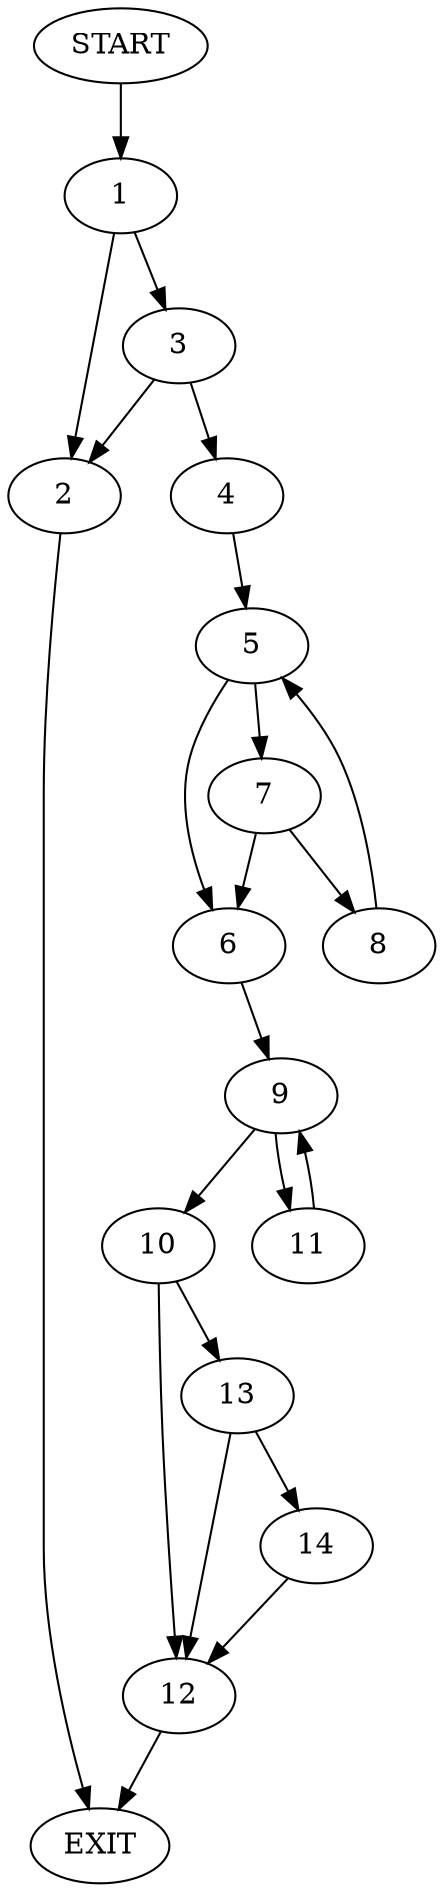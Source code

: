 digraph {
0 [label="START"]
15 [label="EXIT"]
0 -> 1
1 -> 2
1 -> 3
2 -> 15
3 -> 4
3 -> 2
4 -> 5
5 -> 6
5 -> 7
7 -> 6
7 -> 8
6 -> 9
8 -> 5
9 -> 10
9 -> 11
10 -> 12
10 -> 13
11 -> 9
13 -> 12
13 -> 14
12 -> 15
14 -> 12
}
